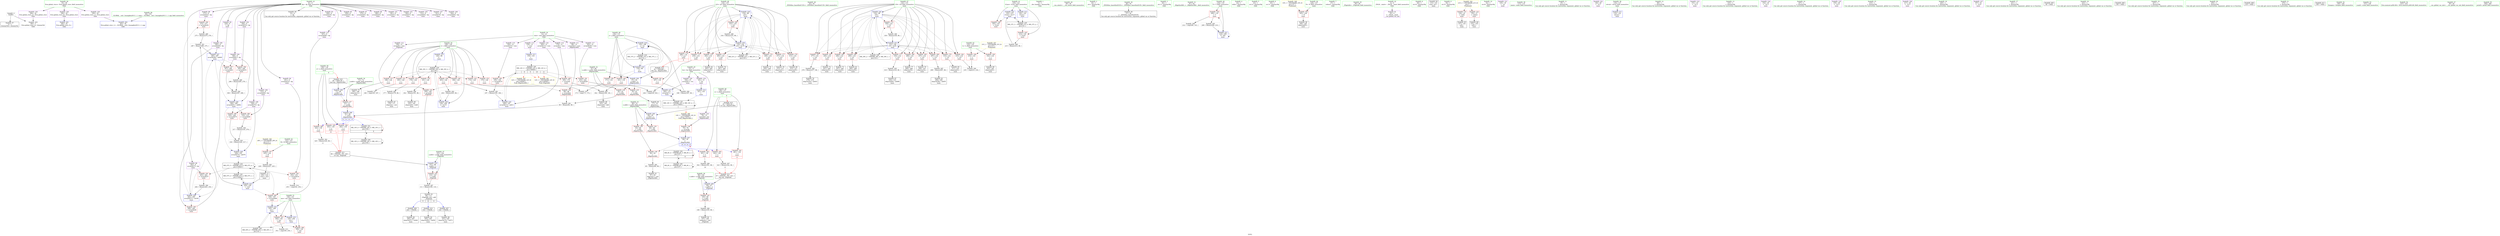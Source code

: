 digraph "SVFG" {
	label="SVFG";

	Node0x5599c78a3cb0 [shape=record,color=grey,label="{NodeID: 0\nNullPtr}"];
	Node0x5599c78a3cb0 -> Node0x5599c78b5db0[style=solid];
	Node0x5599c78a3cb0 -> Node0x5599c78b8740[style=solid];
	Node0x5599c78b7f90 [shape=record,color=red,label="{NodeID: 194\n274\<--273\n\<--arrayidx42\nmain\n}"];
	Node0x5599c78b7f90 -> Node0x5599c78c5280[style=solid];
	Node0x5599c78b5180 [shape=record,color=purple,label="{NodeID: 111\n88\<--12\narrayidx2\<--sum\n_Z6getlociRiS_\n}"];
	Node0x5599c78b5180 -> Node0x5599c78bb260[style=solid];
	Node0x5599c78b33f0 [shape=record,color=green,label="{NodeID: 28\n43\<--44\n_ZNSt8ios_base4InitC1Ev\<--_ZNSt8ios_base4InitC1Ev_field_insensitive\n}"];
	Node0x5599c78c6f00 [shape=record,color=grey,label="{NodeID: 305\n319 = Binary(318, 86, )\n}"];
	Node0x5599c78c6f00 -> Node0x5599c78b76a0[style=solid];
	Node0x5599c78b96e0 [shape=record,color=blue,label="{NodeID: 222\n120\<--215\niCase\<--inc17\nmain\n}"];
	Node0x5599c78b96e0 -> Node0x5599c78bb740[style=dashed];
	Node0x5599c78b96e0 -> Node0x5599c78d87f0[style=dashed];
	Node0x5599c78bb190 [shape=record,color=red,label="{NodeID: 139\n84\<--83\n\<--\n_Z6getlociRiS_\n}"];
	Node0x5599c78bb190 -> Node0x5599c78c4c80[style=solid];
	Node0x5599c78b5cb0 [shape=record,color=green,label="{NodeID: 56\n36\<--378\n_GLOBAL__sub_I_kuangbin2013_1_1.cpp\<--_GLOBAL__sub_I_kuangbin2013_1_1.cpp_field_insensitive\n}"];
	Node0x5599c78b5cb0 -> Node0x5599c78b8640[style=solid];
	Node0x5599c78f16b0 [shape=record,color=black,label="{NodeID: 416\n66 = PHI(138, )\n2nd arg _Z6getlociRiS_ }"];
	Node0x5599c78f16b0 -> Node0x5599c78b89e0[style=solid];
	Node0x5599c78bc850 [shape=record,color=red,label="{NodeID: 167\n277\<--132\n\<--i19\nmain\n}"];
	Node0x5599c78bc850 -> Node0x5599c78c4f80[style=solid];
	Node0x5599c78b7430 [shape=record,color=black,label="{NodeID: 84\n305\<--304\nidxprom60\<--call59\nmain\n}"];
	Node0x5599c78a38c0 [shape=record,color=green,label="{NodeID: 1\n7\<--1\n__dso_handle\<--dummyObj\nGlob }"];
	Node0x5599c78dc600 [shape=record,color=yellow,style=double,label="{NodeID: 361\n12V_1 = ENCHI(MR_12V_0)\npts\{140000 \}\nFun[_Z5getidii]}"];
	Node0x5599c78dc600 -> Node0x5599c78bb4d0[style=dashed];
	Node0x5599c78b8060 [shape=record,color=red,label="{NodeID: 195\n286\<--285\n\<--arrayidx48\nmain\n}"];
	Node0x5599c78b8060 -> Node0x5599c78c6900[style=solid];
	Node0x5599c78b5250 [shape=record,color=purple,label="{NodeID: 112\n108\<--12\narrayidx\<--sum\n_Z5getidii\n}"];
	Node0x5599c78b5250 -> Node0x5599c78bb4d0[style=solid];
	Node0x5599c78b34f0 [shape=record,color=green,label="{NodeID: 29\n49\<--50\n__cxa_atexit\<--__cxa_atexit_field_insensitive\n}"];
	Node0x5599c78c7080 [shape=record,color=grey,label="{NodeID: 306\n264 = Binary(263, 254, )\n}"];
	Node0x5599c78c7080 -> Node0x5599c78b9a20[style=solid];
	Node0x5599c78b97b0 [shape=record,color=blue,label="{NodeID: 223\n229\<--228\n\<--conv\nmain\n}"];
	Node0x5599c78b97b0 -> Node0x5599c78b8470[style=dashed];
	Node0x5599c78b97b0 -> Node0x5599c78d74f0[style=dashed];
	Node0x5599c78b97b0 -> Node0x5599c78da5f0[style=dashed];
	Node0x5599c78bb260 [shape=record,color=red,label="{NodeID: 140\n89\<--88\n\<--arrayidx2\n_Z6getlociRiS_\n}"];
	Node0x5599c78bb260 -> Node0x5599c78c4b00[style=solid];
	Node0x5599c78b5db0 [shape=record,color=black,label="{NodeID: 57\n2\<--3\ndummyVal\<--dummyVal\n}"];
	Node0x5599c78bc920 [shape=record,color=red,label="{NodeID: 168\n289\<--132\n\<--i19\nmain\n}"];
	Node0x5599c78bc920 -> Node0x5599c78b71c0[style=solid];
	Node0x5599c78b7500 [shape=record,color=black,label="{NodeID: 85\n311\<--310\nidxprom63\<--\nmain\n}"];
	Node0x5599c78a3980 [shape=record,color=green,label="{NodeID: 2\n18\<--1\n.str\<--dummyObj\nGlob }"];
	Node0x5599c78b8130 [shape=record,color=red,label="{NodeID: 196\n295\<--294\n\<--arrayidx53\nmain\n}"];
	Node0x5599c78b8130 -> Node0x5599c78c6600[style=solid];
	Node0x5599c78b5320 [shape=record,color=purple,label="{NodeID: 113\n159\<--12\n\<--sum\nmain\n}"];
	Node0x5599c78b5320 -> Node0x5599c78b8f90[style=solid];
	Node0x5599c78b35f0 [shape=record,color=green,label="{NodeID: 30\n48\<--54\n_ZNSt8ios_base4InitD1Ev\<--_ZNSt8ios_base4InitD1Ev_field_insensitive\n}"];
	Node0x5599c78b35f0 -> Node0x5599c78b5fb0[style=solid];
	Node0x5599c78c7200 [shape=record,color=grey,label="{NodeID: 307\n323 = Binary(322, 86, )\n|{<s0>11}}"];
	Node0x5599c78c7200:s0 -> Node0x5599c78f0fc0[style=solid,color=red];
	Node0x5599c78b9880 [shape=record,color=blue,label="{NodeID: 224\n132\<--86\ni19\<--\nmain\n}"];
	Node0x5599c78b9880 -> Node0x5599c78bc440[style=dashed];
	Node0x5599c78b9880 -> Node0x5599c78bc510[style=dashed];
	Node0x5599c78b9880 -> Node0x5599c78bc5e0[style=dashed];
	Node0x5599c78b9880 -> Node0x5599c78bc6b0[style=dashed];
	Node0x5599c78b9880 -> Node0x5599c78bc780[style=dashed];
	Node0x5599c78b9880 -> Node0x5599c78bc850[style=dashed];
	Node0x5599c78b9880 -> Node0x5599c78bc920[style=dashed];
	Node0x5599c78b9880 -> Node0x5599c78bc9f0[style=dashed];
	Node0x5599c78b9880 -> Node0x5599c78bcac0[style=dashed];
	Node0x5599c78b9880 -> Node0x5599c78bcb90[style=dashed];
	Node0x5599c78b9880 -> Node0x5599c78bcc60[style=dashed];
	Node0x5599c78b9880 -> Node0x5599c78c1d00[style=dashed];
	Node0x5599c78b9880 -> Node0x5599c78d8cf0[style=dashed];
	Node0x5599c78bb330 [shape=record,color=red,label="{NodeID: 141\n105\<--99\n\<--x.addr\n_Z5getidii\n}"];
	Node0x5599c78bb330 -> Node0x5599c78c4980[style=solid];
	Node0x5599c78b5eb0 [shape=record,color=black,label="{NodeID: 58\n10\<--8\n\<--dp\nCan only get source location for instruction, argument, global var or function.}"];
	Node0x5599c78d87f0 [shape=record,color=black,label="{NodeID: 335\nMR_27V_3 = PHI(MR_27V_4, MR_27V_2, )\npts\{121 \}\n}"];
	Node0x5599c78d87f0 -> Node0x5599c78bb670[style=dashed];
	Node0x5599c78d87f0 -> Node0x5599c78b96e0[style=dashed];
	Node0x5599c78bc9f0 [shape=record,color=red,label="{NodeID: 169\n297\<--132\n\<--i19\nmain\n}"];
	Node0x5599c78bc9f0 -> Node0x5599c78c6300[style=solid];
	Node0x5599c78b75d0 [shape=record,color=black,label="{NodeID: 86\n314\<--313\nidxprom65\<--\nmain\n}"];
	Node0x5599c7891080 [shape=record,color=green,label="{NodeID: 3\n20\<--1\n.str.1\<--dummyObj\nGlob }"];
	Node0x5599c78c4980 [shape=record,color=grey,label="{NodeID: 280\n106 = Binary(105, 86, )\n}"];
	Node0x5599c78c4980 -> Node0x5599c78b6250[style=solid];
	Node0x5599c78b8200 [shape=record,color=red,label="{NodeID: 197\n307\<--306\n\<--arrayidx61\nmain\n}"];
	Node0x5599c78b8200 -> Node0x5599c78c5e80[style=solid];
	Node0x5599c78b53f0 [shape=record,color=purple,label="{NodeID: 114\n179\<--12\narrayidx\<--sum\nmain\n}"];
	Node0x5599c78b53f0 -> Node0x5599c78bda30[style=solid];
	Node0x5599c78b36f0 [shape=record,color=green,label="{NodeID: 31\n61\<--62\n_Z6getlociRiS_\<--_Z6getlociRiS__field_insensitive\n}"];
	Node0x5599c78c7380 [shape=record,color=grey,label="{NodeID: 308\n212 = cmp(208, 143, )\n}"];
	Node0x5599c78b9950 [shape=record,color=blue,label="{NodeID: 225\n134\<--86\nj23\<--\nmain\n}"];
	Node0x5599c78b9950 -> Node0x5599c78bcd30[style=dashed];
	Node0x5599c78b9950 -> Node0x5599c78bce00[style=dashed];
	Node0x5599c78b9950 -> Node0x5599c78bced0[style=dashed];
	Node0x5599c78b9950 -> Node0x5599c78bcfa0[style=dashed];
	Node0x5599c78b9950 -> Node0x5599c78bd070[style=dashed];
	Node0x5599c78b9950 -> Node0x5599c78bd140[style=dashed];
	Node0x5599c78b9950 -> Node0x5599c78bd210[style=dashed];
	Node0x5599c78b9950 -> Node0x5599c78bd2e0[style=dashed];
	Node0x5599c78b9950 -> Node0x5599c78b9950[style=dashed];
	Node0x5599c78b9950 -> Node0x5599c78b9d60[style=dashed];
	Node0x5599c78b9950 -> Node0x5599c78d91f0[style=dashed];
	Node0x5599c78bb400 [shape=record,color=red,label="{NodeID: 142\n110\<--101\n\<--y.addr\n_Z5getidii\n}"];
	Node0x5599c78bb400 -> Node0x5599c78c5400[style=solid];
	Node0x5599c78b5fb0 [shape=record,color=black,label="{NodeID: 59\n47\<--48\n\<--_ZNSt8ios_base4InitD1Ev\nCan only get source location for instruction, argument, global var or function.}"];
	Node0x5599c78d8cf0 [shape=record,color=black,label="{NodeID: 336\nMR_39V_2 = PHI(MR_39V_4, MR_39V_1, )\npts\{133 \}\n}"];
	Node0x5599c78d8cf0 -> Node0x5599c78b9880[style=dashed];
	Node0x5599c78bcac0 [shape=record,color=red,label="{NodeID: 170\n310\<--132\n\<--i19\nmain\n}"];
	Node0x5599c78bcac0 -> Node0x5599c78b7500[style=solid];
	Node0x5599c78b76a0 [shape=record,color=black,label="{NodeID: 87\n320\<--319\nidxprom69\<--add68\nmain\n}"];
	Node0x5599c78a2bd0 [shape=record,color=green,label="{NodeID: 4\n22\<--1\nstdin\<--dummyObj\nGlob }"];
	Node0x5599c78c4b00 [shape=record,color=grey,label="{NodeID: 281\n90 = Binary(82, 89, )\n}"];
	Node0x5599c78c4b00 -> Node0x5599c78b8b80[style=solid];
	Node0x5599c78b82d0 [shape=record,color=red,label="{NodeID: 198\n316\<--315\n\<--arrayidx66\nmain\n}"];
	Node0x5599c78b82d0 -> Node0x5599c78c6d80[style=solid];
	Node0x5599c78b54c0 [shape=record,color=purple,label="{NodeID: 115\n194\<--12\narrayidx10\<--sum\nmain\n}"];
	Node0x5599c78b54c0 -> Node0x5599c78bdb00[style=solid];
	Node0x5599c78b37f0 [shape=record,color=green,label="{NodeID: 32\n67\<--68\nn.addr\<--n.addr_field_insensitive\n_Z6getlociRiS_\n}"];
	Node0x5599c78b37f0 -> Node0x5599c78bacb0[style=solid];
	Node0x5599c78b37f0 -> Node0x5599c78bad80[style=solid];
	Node0x5599c78b37f0 -> Node0x5599c78b8840[style=solid];
	Node0x5599c78c7500 [shape=record,color=grey,label="{NodeID: 309\n235 = cmp(233, 234, )\n}"];
	Node0x5599c78b9a20 [shape=record,color=blue,label="{NodeID: 226\n262\<--264\narrayidx37\<--sub38\nmain\n}"];
	Node0x5599c78b9a20 -> Node0x5599c78b7f90[style=dashed];
	Node0x5599c78b9a20 -> Node0x5599c78b8060[style=dashed];
	Node0x5599c78b9a20 -> Node0x5599c78b9af0[style=dashed];
	Node0x5599c78bb4d0 [shape=record,color=red,label="{NodeID: 143\n109\<--108\n\<--arrayidx\n_Z5getidii\n}"];
	Node0x5599c78bb4d0 -> Node0x5599c78c5400[style=solid];
	Node0x5599c78b60b0 [shape=record,color=black,label="{NodeID: 60\n77\<--76\nidxprom\<--\n_Z6getlociRiS_\n}"];
	Node0x5599c78d91f0 [shape=record,color=black,label="{NodeID: 337\nMR_41V_2 = PHI(MR_41V_3, MR_41V_1, )\npts\{135 \}\n}"];
	Node0x5599c78d91f0 -> Node0x5599c78b9950[style=dashed];
	Node0x5599c78d91f0 -> Node0x5599c78d91f0[style=dashed];
	Node0x5599c78bcb90 [shape=record,color=red,label="{NodeID: 171\n318\<--132\n\<--i19\nmain\n}"];
	Node0x5599c78bcb90 -> Node0x5599c78c6f00[style=solid];
	Node0x5599c78b7770 [shape=record,color=black,label="{NodeID: 88\n327\<--326\nidxprom74\<--call73\nmain\n}"];
	Node0x5599c78a3ff0 [shape=record,color=green,label="{NodeID: 5\n23\<--1\n.str.2\<--dummyObj\nGlob }"];
	Node0x5599c78c4c80 [shape=record,color=grey,label="{NodeID: 282\n85 = Binary(84, 86, )\n}"];
	Node0x5599c78c4c80 -> Node0x5599c78b6180[style=solid];
	Node0x5599c78b83a0 [shape=record,color=red,label="{NodeID: 199\n329\<--328\n\<--arrayidx75\nmain\n}"];
	Node0x5599c78b83a0 -> Node0x5599c78c6c00[style=solid];
	Node0x5599c78b9e50 [shape=record,color=purple,label="{NodeID: 116\n200\<--12\narrayidx13\<--sum\nmain\n}"];
	Node0x5599c78b9e50 -> Node0x5599c78b9470[style=solid];
	Node0x5599c78b38c0 [shape=record,color=green,label="{NodeID: 33\n69\<--70\nx.addr\<--x.addr_field_insensitive\n_Z6getlociRiS_\n}"];
	Node0x5599c78b38c0 -> Node0x5599c78bae50[style=solid];
	Node0x5599c78b38c0 -> Node0x5599c78baf20[style=solid];
	Node0x5599c78b38c0 -> Node0x5599c78b8910[style=solid];
	Node0x5599c78c7680 [shape=record,color=grey,label="{NodeID: 310\n173 = cmp(171, 172, )\n}"];
	Node0x5599c78b9af0 [shape=record,color=blue,label="{NodeID: 227\n285\<--287\narrayidx48\<--add49\nmain\n}"];
	Node0x5599c78b9af0 -> Node0x5599c78b8130[style=dashed];
	Node0x5599c78b9af0 -> Node0x5599c78b8200[style=dashed];
	Node0x5599c78b9af0 -> Node0x5599c78b9bc0[style=dashed];
	Node0x5599c78bb5a0 [shape=record,color=red,label="{NodeID: 144\n208\<--118\n\<--T\nmain\n}"];
	Node0x5599c78bb5a0 -> Node0x5599c78c5d00[style=solid];
	Node0x5599c78bb5a0 -> Node0x5599c78c7380[style=solid];
	Node0x5599c78b6180 [shape=record,color=black,label="{NodeID: 61\n87\<--85\nidxprom1\<--sub\n_Z6getlociRiS_\n}"];
	Node0x5599c78d96f0 [shape=record,color=black,label="{NodeID: 338\nMR_8V_2 = PHI(MR_8V_3, MR_8V_1, )\npts\{137 \}\n}"];
	Node0x5599c78d96f0 -> Node0x5599c78d6af0[style=dashed];
	Node0x5599c78d96f0 -> Node0x5599c78d96f0[style=dashed];
	Node0x5599c78bcc60 [shape=record,color=red,label="{NodeID: 172\n338\<--132\n\<--i19\nmain\n}"];
	Node0x5599c78bcc60 -> Node0x5599c78c6780[style=solid];
	Node0x5599c78b7840 [shape=record,color=black,label="{NodeID: 89\n343\<--342\nidxprom83\<--\nmain\n}"];
	Node0x5599c78a2de0 [shape=record,color=green,label="{NodeID: 6\n25\<--1\n.str.3\<--dummyObj\nGlob }"];
	Node0x5599c78c4e00 [shape=record,color=grey,label="{NodeID: 283\n177 = Binary(176, 86, )\n}"];
	Node0x5599c78c4e00 -> Node0x5599c78b6660[style=solid];
	Node0x5599c78b8470 [shape=record,color=red,label="{NodeID: 200\n348\<--347\n\<--arrayidx86\nmain\n}"];
	Node0x5599c78b8470 -> Node0x5599c78c1dd0[style=solid];
	Node0x5599c78b9f20 [shape=record,color=purple,label="{NodeID: 117\n242\<--12\narrayidx26\<--sum\nmain\n}"];
	Node0x5599c78b9f20 -> Node0x5599c78bdbd0[style=solid];
	Node0x5599c78b3990 [shape=record,color=green,label="{NodeID: 34\n71\<--72\ny.addr\<--y.addr_field_insensitive\n_Z6getlociRiS_\n}"];
	Node0x5599c78b3990 -> Node0x5599c78baff0[style=solid];
	Node0x5599c78b3990 -> Node0x5599c78b89e0[style=solid];
	Node0x5599c78c7800 [shape=record,color=grey,label="{NodeID: 311\n166 = cmp(165, 167, )\n}"];
	Node0x5599c78b9bc0 [shape=record,color=blue,label="{NodeID: 228\n306\<--308\narrayidx61\<--add62\nmain\n}"];
	Node0x5599c78b9bc0 -> Node0x5599c78b82d0[style=dashed];
	Node0x5599c78b9bc0 -> Node0x5599c78b83a0[style=dashed];
	Node0x5599c78b9bc0 -> Node0x5599c78b9c90[style=dashed];
	Node0x5599c78bb670 [shape=record,color=red,label="{NodeID: 145\n214\<--120\n\<--iCase\nmain\n}"];
	Node0x5599c78bb670 -> Node0x5599c78c5580[style=solid];
	Node0x5599c78b6250 [shape=record,color=black,label="{NodeID: 62\n107\<--106\nidxprom\<--sub\n_Z5getidii\n}"];
	Node0x5599c78d9bf0 [shape=record,color=black,label="{NodeID: 339\nMR_10V_2 = PHI(MR_10V_3, MR_10V_1, )\npts\{139 \}\n}"];
	Node0x5599c78d9bf0 -> Node0x5599c78d6ff0[style=dashed];
	Node0x5599c78d9bf0 -> Node0x5599c78d9bf0[style=dashed];
	Node0x5599c78bcd30 [shape=record,color=red,label="{NodeID: 173\n239\<--134\n\<--j23\nmain\n}"];
	Node0x5599c78bcd30 -> Node0x5599c78c7980[style=solid];
	Node0x5599c78b7910 [shape=record,color=black,label="{NodeID: 90\n346\<--345\nidxprom85\<--\nmain\n}"];
	Node0x5599c78a2e70 [shape=record,color=green,label="{NodeID: 7\n27\<--1\nstdout\<--dummyObj\nGlob }"];
	Node0x5599c78dcb70 [shape=record,color=yellow,style=double,label="{NodeID: 367\n12V_1 = ENCHI(MR_12V_0)\npts\{140000 \}\nFun[_Z6getlociRiS_]}"];
	Node0x5599c78dcb70 -> Node0x5599c78bb260[style=dashed];
	Node0x5599c78c4f80 [shape=record,color=grey,label="{NodeID: 284\n278 = Binary(277, 86, )\n}"];
	Node0x5599c78c4f80 -> Node0x5599c78b7020[style=solid];
	Node0x5599c78b8540 [shape=record,color=blue,label="{NodeID: 201\n382\<--35\nllvm.global_ctors_0\<--\nGlob }"];
	Node0x5599c78b9ff0 [shape=record,color=purple,label="{NodeID: 118\n78\<--15\narrayidx\<--loc\n_Z6getlociRiS_\n}"];
	Node0x5599c78b9ff0 -> Node0x5599c78bb0c0[style=solid];
	Node0x5599c78b3a60 [shape=record,color=green,label="{NodeID: 35\n94\<--95\n_Z5getidii\<--_Z5getidii_field_insensitive\n}"];
	Node0x5599c78c7980 [shape=record,color=grey,label="{NodeID: 312\n244 = cmp(239, 243, )\n}"];
	Node0x5599c78b9c90 [shape=record,color=blue,label="{NodeID: 229\n328\<--330\narrayidx75\<--add76\nmain\n}"];
	Node0x5599c78b9c90 -> Node0x5599c78d74f0[style=dashed];
	Node0x5599c78bb740 [shape=record,color=red,label="{NodeID: 146\n355\<--120\n\<--iCase\nmain\n}"];
	Node0x5599c78b6320 [shape=record,color=black,label="{NodeID: 63\n96\<--111\n_Z5getidii_ret\<--add\n_Z5getidii\n|{<s0>9|<s1>10|<s2>11}}"];
	Node0x5599c78b6320:s0 -> Node0x5599c78f0cc0[style=solid,color=blue];
	Node0x5599c78b6320:s1 -> Node0x5599c78f0df0[style=solid,color=blue];
	Node0x5599c78b6320:s2 -> Node0x5599c78f0a00[style=solid,color=blue];
	Node0x5599c78da0f0 [shape=record,color=black,label="{NodeID: 340\nMR_45V_2 = PHI(MR_45V_5, MR_45V_1, )\npts\{141 \}\n}"];
	Node0x5599c78da0f0 -> Node0x5599c78c1dd0[style=dashed];
	Node0x5599c78bce00 [shape=record,color=red,label="{NodeID: 174\n249\<--134\n\<--j23\nmain\n}"];
	Node0x5599c78bce00 -> Node0x5599c78b6c10[style=solid];
	Node0x5599c78b79e0 [shape=record,color=purple,label="{NodeID: 91\n45\<--4\n\<--_ZStL8__ioinit\n__cxx_global_var_init\n}"];
	Node0x5599c78a2a20 [shape=record,color=green,label="{NodeID: 8\n28\<--1\n.str.4\<--dummyObj\nGlob }"];
	Node0x5599c78dcc50 [shape=record,color=yellow,style=double,label="{NodeID: 368\n14V_1 = ENCHI(MR_14V_0)\npts\{170000 \}\nFun[_Z6getlociRiS_]}"];
	Node0x5599c78dcc50 -> Node0x5599c78bb0c0[style=dashed];
	Node0x5599c78c5100 [shape=record,color=grey,label="{NodeID: 285\n226 = Binary(227, 225, )\n}"];
	Node0x5599c78c5100 -> Node0x5599c78b69a0[style=solid];
	Node0x5599c78b8640 [shape=record,color=blue,label="{NodeID: 202\n383\<--36\nllvm.global_ctors_1\<--_GLOBAL__sub_I_kuangbin2013_1_1.cpp\nGlob }"];
	Node0x5599c78ba0c0 [shape=record,color=purple,label="{NodeID: 119\n161\<--15\n\<--loc\nmain\n}"];
	Node0x5599c78ba0c0 -> Node0x5599c78b9060[style=solid];
	Node0x5599c78b3b60 [shape=record,color=green,label="{NodeID: 36\n99\<--100\nx.addr\<--x.addr_field_insensitive\n_Z5getidii\n}"];
	Node0x5599c78b3b60 -> Node0x5599c78bb330[style=solid];
	Node0x5599c78b3b60 -> Node0x5599c78b8c50[style=solid];
	Node0x5599c78c7b00 [shape=record,color=grey,label="{NodeID: 313\n351 = cmp(350, 254, )\n}"];
	Node0x5599c78b9d60 [shape=record,color=blue,label="{NodeID: 230\n134\<--334\nj23\<--inc78\nmain\n}"];
	Node0x5599c78b9d60 -> Node0x5599c78bcd30[style=dashed];
	Node0x5599c78b9d60 -> Node0x5599c78bce00[style=dashed];
	Node0x5599c78b9d60 -> Node0x5599c78bced0[style=dashed];
	Node0x5599c78b9d60 -> Node0x5599c78bcfa0[style=dashed];
	Node0x5599c78b9d60 -> Node0x5599c78bd070[style=dashed];
	Node0x5599c78b9d60 -> Node0x5599c78bd140[style=dashed];
	Node0x5599c78b9d60 -> Node0x5599c78bd210[style=dashed];
	Node0x5599c78b9d60 -> Node0x5599c78bd2e0[style=dashed];
	Node0x5599c78b9d60 -> Node0x5599c78b9950[style=dashed];
	Node0x5599c78b9d60 -> Node0x5599c78b9d60[style=dashed];
	Node0x5599c78b9d60 -> Node0x5599c78d91f0[style=dashed];
	Node0x5599c78bb810 [shape=record,color=red,label="{NodeID: 147\n225\<--122\n\<--B\nmain\n}"];
	Node0x5599c78bb810 -> Node0x5599c78c5100[style=solid];
	Node0x5599c78b63f0 [shape=record,color=black,label="{NodeID: 64\n115\<--143\nmain_ret\<--\nmain\n}"];
	Node0x5599c78da5f0 [shape=record,color=black,label="{NodeID: 341\nMR_47V_2 = PHI(MR_47V_4, MR_47V_1, )\npts\{110000 \}\n}"];
	Node0x5599c78da5f0 -> Node0x5599c78b97b0[style=dashed];
	Node0x5599c78bced0 [shape=record,color=red,label="{NodeID: 175\n260\<--134\n\<--j23\nmain\n}"];
	Node0x5599c78bced0 -> Node0x5599c78b6db0[style=solid];
	Node0x5599c78b7ab0 [shape=record,color=purple,label="{NodeID: 92\n229\<--8\n\<--dp\nmain\n}"];
	Node0x5599c78b7ab0 -> Node0x5599c78b97b0[style=solid];
	Node0x5599c78a2ab0 [shape=record,color=green,label="{NodeID: 9\n30\<--1\n.str.5\<--dummyObj\nGlob }"];
	Node0x5599c78c5280 [shape=record,color=grey,label="{NodeID: 286\n275 = Binary(274, 276, )\n}"];
	Node0x5599c78c5280 -> Node0x5599c78c6900[style=solid];
	Node0x5599c78b8740 [shape=record,color=blue, style = dotted,label="{NodeID: 203\n384\<--3\nllvm.global_ctors_2\<--dummyVal\nGlob }"];
	Node0x5599c78ba190 [shape=record,color=purple,label="{NodeID: 120\n184\<--15\narrayidx7\<--loc\nmain\n}"];
	Node0x5599c78ba190 -> Node0x5599c78b92d0[style=solid];
	Node0x5599c78b3c30 [shape=record,color=green,label="{NodeID: 37\n101\<--102\ny.addr\<--y.addr_field_insensitive\n_Z5getidii\n}"];
	Node0x5599c78b3c30 -> Node0x5599c78bb400[style=solid];
	Node0x5599c78b3c30 -> Node0x5599c78b8d20[style=solid];
	Node0x5599c78c7c80 [shape=record,color=grey,label="{NodeID: 314\n253 = cmp(252, 254, )\n}"];
	Node0x5599c78c1d00 [shape=record,color=blue,label="{NodeID: 231\n132\<--339\ni19\<--inc81\nmain\n}"];
	Node0x5599c78c1d00 -> Node0x5599c78bc440[style=dashed];
	Node0x5599c78c1d00 -> Node0x5599c78bc510[style=dashed];
	Node0x5599c78c1d00 -> Node0x5599c78bc5e0[style=dashed];
	Node0x5599c78c1d00 -> Node0x5599c78bc6b0[style=dashed];
	Node0x5599c78c1d00 -> Node0x5599c78bc780[style=dashed];
	Node0x5599c78c1d00 -> Node0x5599c78bc850[style=dashed];
	Node0x5599c78c1d00 -> Node0x5599c78bc920[style=dashed];
	Node0x5599c78c1d00 -> Node0x5599c78bc9f0[style=dashed];
	Node0x5599c78c1d00 -> Node0x5599c78bcac0[style=dashed];
	Node0x5599c78c1d00 -> Node0x5599c78bcb90[style=dashed];
	Node0x5599c78c1d00 -> Node0x5599c78bcc60[style=dashed];
	Node0x5599c78c1d00 -> Node0x5599c78c1d00[style=dashed];
	Node0x5599c78c1d00 -> Node0x5599c78d8cf0[style=dashed];
	Node0x5599c78bb8e0 [shape=record,color=red,label="{NodeID: 148\n234\<--124\n\<--L\nmain\n}"];
	Node0x5599c78bb8e0 -> Node0x5599c78c7500[style=solid];
	Node0x5599c78b64c0 [shape=record,color=black,label="{NodeID: 65\n147\<--144\ncall\<--\nmain\n}"];
	Node0x5599c78daaf0 [shape=record,color=yellow,style=double,label="{NodeID: 342\n21V_1 = ENCHI(MR_21V_0)\npts\{1 \}\nFun[main]}"];
	Node0x5599c78daaf0 -> Node0x5599c78bab10[style=dashed];
	Node0x5599c78daaf0 -> Node0x5599c78babe0[style=dashed];
	Node0x5599c78bcfa0 [shape=record,color=red,label="{NodeID: 176\n266\<--134\n\<--j23\nmain\n|{<s0>8}}"];
	Node0x5599c78bcfa0:s0 -> Node0x5599c78f1490[style=solid,color=red];
	Node0x5599c78b7b80 [shape=record,color=purple,label="{NodeID: 93\n248\<--8\narrayidx30\<--dp\nmain\n}"];
	Node0x5599c78a4170 [shape=record,color=green,label="{NodeID: 10\n32\<--1\n.str.6\<--dummyObj\nGlob }"];
	Node0x5599c78c5400 [shape=record,color=grey,label="{NodeID: 287\n111 = Binary(109, 110, )\n}"];
	Node0x5599c78c5400 -> Node0x5599c78b6320[style=solid];
	Node0x5599c78b8840 [shape=record,color=blue,label="{NodeID: 204\n67\<--64\nn.addr\<--n\n_Z6getlociRiS_\n}"];
	Node0x5599c78b8840 -> Node0x5599c78bacb0[style=dashed];
	Node0x5599c78b8840 -> Node0x5599c78bad80[style=dashed];
	Node0x5599c78ba260 [shape=record,color=purple,label="{NodeID: 121\n145\<--18\n\<--.str\nmain\n}"];
	Node0x5599c78b3d00 [shape=record,color=green,label="{NodeID: 38\n113\<--114\nmain\<--main_field_insensitive\n}"];
	Node0x5599c78c1dd0 [shape=record,color=blue,label="{NodeID: 232\n140\<--348\nans\<--\nmain\n}"];
	Node0x5599c78c1dd0 -> Node0x5599c78bd890[style=dashed];
	Node0x5599c78c1dd0 -> Node0x5599c78bd960[style=dashed];
	Node0x5599c78c1dd0 -> Node0x5599c78c1ea0[style=dashed];
	Node0x5599c78c1dd0 -> Node0x5599c78da0f0[style=dashed];
	Node0x5599c78bb9b0 [shape=record,color=red,label="{NodeID: 149\n342\<--124\n\<--L\nmain\n}"];
	Node0x5599c78bb9b0 -> Node0x5599c78b7840[style=solid];
	Node0x5599c78b6590 [shape=record,color=black,label="{NodeID: 66\n153\<--150\ncall1\<--\nmain\n}"];
	Node0x5599c78bd070 [shape=record,color=red,label="{NodeID: 177\n271\<--134\n\<--j23\nmain\n}"];
	Node0x5599c78bd070 -> Node0x5599c78b6f50[style=solid];
	Node0x5599c78b7c50 [shape=record,color=purple,label="{NodeID: 94\n251\<--8\narrayidx32\<--dp\nmain\n}"];
	Node0x5599c78b7c50 -> Node0x5599c78b7df0[style=solid];
	Node0x5599c78a4240 [shape=record,color=green,label="{NodeID: 11\n35\<--1\n\<--dummyObj\nCan only get source location for instruction, argument, global var or function.}"];
	Node0x5599c78c5580 [shape=record,color=grey,label="{NodeID: 288\n215 = Binary(214, 86, )\n}"];
	Node0x5599c78c5580 -> Node0x5599c78b96e0[style=solid];
	Node0x5599c78b8910 [shape=record,color=blue,label="{NodeID: 205\n69\<--65\nx.addr\<--x\n_Z6getlociRiS_\n}"];
	Node0x5599c78b8910 -> Node0x5599c78bae50[style=dashed];
	Node0x5599c78b8910 -> Node0x5599c78baf20[style=dashed];
	Node0x5599c78ba330 [shape=record,color=purple,label="{NodeID: 122\n146\<--20\n\<--.str.1\nmain\n}"];
	Node0x5599c78b3e00 [shape=record,color=green,label="{NodeID: 39\n116\<--117\nretval\<--retval_field_insensitive\nmain\n}"];
	Node0x5599c78b3e00 -> Node0x5599c78b8df0[style=solid];
	Node0x5599c78c1ea0 [shape=record,color=blue,label="{NodeID: 233\n140\<--254\nans\<--\nmain\n}"];
	Node0x5599c78c1ea0 -> Node0x5599c78bd960[style=dashed];
	Node0x5599c78c1ea0 -> Node0x5599c78da0f0[style=dashed];
	Node0x5599c78bba80 [shape=record,color=red,label="{NodeID: 150\n345\<--126\n\<--N\nmain\n}"];
	Node0x5599c78bba80 -> Node0x5599c78b7910[style=solid];
	Node0x5599c78b6660 [shape=record,color=black,label="{NodeID: 67\n178\<--177\nidxprom\<--sub\nmain\n}"];
	Node0x5599c78bd140 [shape=record,color=red,label="{NodeID: 178\n292\<--134\n\<--j23\nmain\n}"];
	Node0x5599c78bd140 -> Node0x5599c78b7290[style=solid];
	Node0x5599c78b7d20 [shape=record,color=purple,label="{NodeID: 95\n259\<--8\narrayidx35\<--dp\nmain\n}"];
	Node0x5599c78a2fc0 [shape=record,color=green,label="{NodeID: 12\n86\<--1\n\<--dummyObj\nCan only get source location for instruction, argument, global var or function.}"];
	Node0x5599c78c5700 [shape=record,color=grey,label="{NodeID: 289\n302 = Binary(301, 86, )\n|{<s0>10}}"];
	Node0x5599c78c5700:s0 -> Node0x5599c78f0fc0[style=solid,color=red];
	Node0x5599c78b89e0 [shape=record,color=blue,label="{NodeID: 206\n71\<--66\ny.addr\<--y\n_Z6getlociRiS_\n}"];
	Node0x5599c78b89e0 -> Node0x5599c78baff0[style=dashed];
	Node0x5599c78ba400 [shape=record,color=purple,label="{NodeID: 123\n151\<--23\n\<--.str.2\nmain\n}"];
	Node0x5599c78b3ed0 [shape=record,color=green,label="{NodeID: 40\n118\<--119\nT\<--T_field_insensitive\nmain\n}"];
	Node0x5599c78b3ed0 -> Node0x5599c78bb5a0[style=solid];
	Node0x5599c78b3ed0 -> Node0x5599c78b9610[style=solid];
	Node0x5599c78bbb50 [shape=record,color=red,label="{NodeID: 151\n165\<--128\n\<--i\nmain\n}"];
	Node0x5599c78bbb50 -> Node0x5599c78c7800[style=solid];
	Node0x5599c78b6730 [shape=record,color=black,label="{NodeID: 68\n183\<--182\nidxprom6\<--add\nmain\n}"];
	Node0x5599c78bd210 [shape=record,color=red,label="{NodeID: 179\n313\<--134\n\<--j23\nmain\n}"];
	Node0x5599c78bd210 -> Node0x5599c78b75d0[style=solid];
	Node0x5599c78b4550 [shape=record,color=purple,label="{NodeID: 96\n262\<--8\narrayidx37\<--dp\nmain\n}"];
	Node0x5599c78b4550 -> Node0x5599c78b7ec0[style=solid];
	Node0x5599c78b4550 -> Node0x5599c78b9a20[style=solid];
	Node0x5599c78a3090 [shape=record,color=green,label="{NodeID: 13\n143\<--1\n\<--dummyObj\nCan only get source location for instruction, argument, global var or function.}"];
	Node0x5599c78c5880 [shape=record,color=grey,label="{NodeID: 290\n188 = Binary(187, 86, )\n}"];
	Node0x5599c78c5880 -> Node0x5599c78b93a0[style=solid];
	Node0x5599c78b8ab0 [shape=record,color=blue,label="{NodeID: 207\n80\<--79\n\<--\n_Z6getlociRiS_\n|{|<s1>8|<s2>8|<s3>8|<s4>8}}"];
	Node0x5599c78b8ab0 -> Node0x5599c78bb190[style=dashed];
	Node0x5599c78b8ab0:s1 -> Node0x5599c78bd3b0[style=dashed,color=blue];
	Node0x5599c78b8ab0:s2 -> Node0x5599c78bd480[style=dashed,color=blue];
	Node0x5599c78b8ab0:s3 -> Node0x5599c78bd550[style=dashed,color=blue];
	Node0x5599c78b8ab0:s4 -> Node0x5599c78d6af0[style=dashed,color=blue];
	Node0x5599c78ba4d0 [shape=record,color=purple,label="{NodeID: 124\n152\<--25\n\<--.str.3\nmain\n}"];
	Node0x5599c78b3fa0 [shape=record,color=green,label="{NodeID: 41\n120\<--121\niCase\<--iCase_field_insensitive\nmain\n}"];
	Node0x5599c78b3fa0 -> Node0x5599c78bb670[style=solid];
	Node0x5599c78b3fa0 -> Node0x5599c78bb740[style=solid];
	Node0x5599c78b3fa0 -> Node0x5599c78b8ec0[style=solid];
	Node0x5599c78b3fa0 -> Node0x5599c78b96e0[style=solid];
	Node0x5599c78d2ef0 [shape=record,color=black,label="{NodeID: 318\nMR_35V_3 = PHI(MR_35V_4, MR_35V_2, )\npts\{129 \}\n}"];
	Node0x5599c78d2ef0 -> Node0x5599c78bbb50[style=dashed];
	Node0x5599c78d2ef0 -> Node0x5599c78bbc20[style=dashed];
	Node0x5599c78d2ef0 -> Node0x5599c78bbcf0[style=dashed];
	Node0x5599c78d2ef0 -> Node0x5599c78bbdc0[style=dashed];
	Node0x5599c78d2ef0 -> Node0x5599c78bbe90[style=dashed];
	Node0x5599c78d2ef0 -> Node0x5599c78bbf60[style=dashed];
	Node0x5599c78d2ef0 -> Node0x5599c78bc030[style=dashed];
	Node0x5599c78d2ef0 -> Node0x5599c78bc100[style=dashed];
	Node0x5599c78d2ef0 -> Node0x5599c78b9540[style=dashed];
	Node0x5599c78bbc20 [shape=record,color=red,label="{NodeID: 152\n172\<--128\n\<--i\nmain\n}"];
	Node0x5599c78bbc20 -> Node0x5599c78c7680[style=solid];
	Node0x5599c78b6800 [shape=record,color=black,label="{NodeID: 69\n193\<--192\nidxprom9\<--sub8\nmain\n}"];
	Node0x5599c78db8b0 [shape=record,color=yellow,style=double,label="{NodeID: 346\n29V_1 = ENCHI(MR_29V_0)\npts\{123 \}\nFun[main]}"];
	Node0x5599c78db8b0 -> Node0x5599c78bb810[style=dashed];
	Node0x5599c78bd2e0 [shape=record,color=red,label="{NodeID: 180\n333\<--134\n\<--j23\nmain\n}"];
	Node0x5599c78bd2e0 -> Node0x5599c78c6180[style=solid];
	Node0x5599c78b4620 [shape=record,color=purple,label="{NodeID: 97\n270\<--8\narrayidx40\<--dp\nmain\n}"];
	Node0x5599c78a35b0 [shape=record,color=green,label="{NodeID: 14\n167\<--1\n\<--dummyObj\nCan only get source location for instruction, argument, global var or function.}"];
	Node0x5599c78c5a00 [shape=record,color=grey,label="{NodeID: 291\n197 = Binary(195, 196, )\n}"];
	Node0x5599c78c5a00 -> Node0x5599c78b9470[style=solid];
	Node0x5599c78b8b80 [shape=record,color=blue,label="{NodeID: 208\n91\<--90\n\<--sub3\n_Z6getlociRiS_\n|{<s0>8|<s1>8|<s2>8|<s3>8}}"];
	Node0x5599c78b8b80:s0 -> Node0x5599c78bd620[style=dashed,color=blue];
	Node0x5599c78b8b80:s1 -> Node0x5599c78bd6f0[style=dashed,color=blue];
	Node0x5599c78b8b80:s2 -> Node0x5599c78bd7c0[style=dashed,color=blue];
	Node0x5599c78b8b80:s3 -> Node0x5599c78d6ff0[style=dashed,color=blue];
	Node0x5599c78ba5a0 [shape=record,color=purple,label="{NodeID: 125\n155\<--28\n\<--.str.4\nmain\n}"];
	Node0x5599c78b4070 [shape=record,color=green,label="{NodeID: 42\n122\<--123\nB\<--B_field_insensitive\nmain\n}"];
	Node0x5599c78b4070 -> Node0x5599c78bb810[style=solid];
	Node0x5599c78d33f0 [shape=record,color=black,label="{NodeID: 319\nMR_37V_2 = PHI(MR_37V_4, MR_37V_1, )\npts\{131 \}\n}"];
	Node0x5599c78d33f0 -> Node0x5599c78b9200[style=dashed];
	Node0x5599c78bbcf0 [shape=record,color=red,label="{NodeID: 153\n175\<--128\n\<--i\nmain\n}"];
	Node0x5599c78bbcf0 -> Node0x5599c78b92d0[style=solid];
	Node0x5599c78b68d0 [shape=record,color=black,label="{NodeID: 70\n199\<--198\nidxprom12\<--\nmain\n}"];
	Node0x5599c78db990 [shape=record,color=yellow,style=double,label="{NodeID: 347\n31V_1 = ENCHI(MR_31V_0)\npts\{125 \}\nFun[main]}"];
	Node0x5599c78db990 -> Node0x5599c78bb8e0[style=dashed];
	Node0x5599c78db990 -> Node0x5599c78bb9b0[style=dashed];
	Node0x5599c78bd3b0 [shape=record,color=red,label="{NodeID: 181\n281\<--136\n\<--x\nmain\n|{<s0>9}}"];
	Node0x5599c78bd3b0:s0 -> Node0x5599c78f0fc0[style=solid,color=red];
	Node0x5599c78b46f0 [shape=record,color=purple,label="{NodeID: 98\n273\<--8\narrayidx42\<--dp\nmain\n}"];
	Node0x5599c78b46f0 -> Node0x5599c78b7f90[style=solid];
	Node0x5599c78a3680 [shape=record,color=green,label="{NodeID: 15\n210\<--1\n\<--dummyObj\nCan only get source location for instruction, argument, global var or function.}"];
	Node0x5599c78c5b80 [shape=record,color=grey,label="{NodeID: 292\n204 = Binary(203, 86, )\n}"];
	Node0x5599c78c5b80 -> Node0x5599c78b9540[style=solid];
	Node0x5599c78b8c50 [shape=record,color=blue,label="{NodeID: 209\n99\<--97\nx.addr\<--x\n_Z5getidii\n}"];
	Node0x5599c78b8c50 -> Node0x5599c78bb330[style=dashed];
	Node0x5599c78ba670 [shape=record,color=purple,label="{NodeID: 126\n217\<--30\n\<--.str.5\nmain\n}"];
	Node0x5599c78b4140 [shape=record,color=green,label="{NodeID: 43\n124\<--125\nL\<--L_field_insensitive\nmain\n}"];
	Node0x5599c78b4140 -> Node0x5599c78bb8e0[style=solid];
	Node0x5599c78b4140 -> Node0x5599c78bb9b0[style=solid];
	Node0x5599c78d38f0 [shape=record,color=black,label="{NodeID: 320\nMR_12V_3 = PHI(MR_12V_4, MR_12V_2, )\npts\{140000 \}\n|{|<s4>8|<s5>9|<s6>10|<s7>11}}"];
	Node0x5599c78d38f0 -> Node0x5599c78bda30[style=dashed];
	Node0x5599c78d38f0 -> Node0x5599c78bdb00[style=dashed];
	Node0x5599c78d38f0 -> Node0x5599c78bdbd0[style=dashed];
	Node0x5599c78d38f0 -> Node0x5599c78b9470[style=dashed];
	Node0x5599c78d38f0:s4 -> Node0x5599c78dcb70[style=dashed,color=red];
	Node0x5599c78d38f0:s5 -> Node0x5599c78dc600[style=dashed,color=red];
	Node0x5599c78d38f0:s6 -> Node0x5599c78dc600[style=dashed,color=red];
	Node0x5599c78d38f0:s7 -> Node0x5599c78dc600[style=dashed,color=red];
	Node0x5599c78bbdc0 [shape=record,color=red,label="{NodeID: 154\n176\<--128\n\<--i\nmain\n}"];
	Node0x5599c78bbdc0 -> Node0x5599c78c4e00[style=solid];
	Node0x5599c78b69a0 [shape=record,color=black,label="{NodeID: 71\n228\<--226\nconv\<--mul\nmain\n}"];
	Node0x5599c78b69a0 -> Node0x5599c78b97b0[style=solid];
	Node0x5599c78dba70 [shape=record,color=yellow,style=double,label="{NodeID: 348\n33V_1 = ENCHI(MR_33V_0)\npts\{127 \}\nFun[main]}"];
	Node0x5599c78dba70 -> Node0x5599c78bba80[style=dashed];
	Node0x5599c78bd480 [shape=record,color=red,label="{NodeID: 182\n301\<--136\n\<--x\nmain\n}"];
	Node0x5599c78bd480 -> Node0x5599c78c5700[style=solid];
	Node0x5599c78b47c0 [shape=record,color=purple,label="{NodeID: 99\n280\<--8\narrayidx45\<--dp\nmain\n}"];
	Node0x5599c78a43f0 [shape=record,color=green,label="{NodeID: 16\n220\<--1\n\<--dummyObj\nCan only get source location for instruction, argument, global var or function.}"];
	Node0x5599c78c5d00 [shape=record,color=grey,label="{NodeID: 293\n209 = Binary(208, 210, )\n}"];
	Node0x5599c78c5d00 -> Node0x5599c78b9610[style=solid];
	Node0x5599c78b8d20 [shape=record,color=blue,label="{NodeID: 210\n101\<--98\ny.addr\<--y\n_Z5getidii\n}"];
	Node0x5599c78b8d20 -> Node0x5599c78bb400[style=dashed];
	Node0x5599c78ba740 [shape=record,color=purple,label="{NodeID: 127\n357\<--32\n\<--.str.6\nmain\n}"];
	Node0x5599c78b4210 [shape=record,color=green,label="{NodeID: 44\n126\<--127\nN\<--N_field_insensitive\nmain\n}"];
	Node0x5599c78b4210 -> Node0x5599c78bba80[style=solid];
	Node0x5599c78d3df0 [shape=record,color=black,label="{NodeID: 321\nMR_14V_3 = PHI(MR_14V_4, MR_14V_2, )\npts\{170000 \}\n|{|<s2>8}}"];
	Node0x5599c78d3df0 -> Node0x5599c78b92d0[style=dashed];
	Node0x5599c78d3df0 -> Node0x5599c78d3df0[style=dashed];
	Node0x5599c78d3df0:s2 -> Node0x5599c78dcc50[style=dashed,color=red];
	Node0x5599c78bbe90 [shape=record,color=red,label="{NodeID: 155\n191\<--128\n\<--i\nmain\n}"];
	Node0x5599c78bbe90 -> Node0x5599c78c6480[style=solid];
	Node0x5599c78b6a70 [shape=record,color=black,label="{NodeID: 72\n241\<--240\nidxprom25\<--\nmain\n}"];
	Node0x5599c78bd550 [shape=record,color=red,label="{NodeID: 183\n322\<--136\n\<--x\nmain\n}"];
	Node0x5599c78bd550 -> Node0x5599c78c7200[style=solid];
	Node0x5599c78b4890 [shape=record,color=purple,label="{NodeID: 100\n285\<--8\narrayidx48\<--dp\nmain\n}"];
	Node0x5599c78b4890 -> Node0x5599c78b8060[style=solid];
	Node0x5599c78b4890 -> Node0x5599c78b9af0[style=solid];
	Node0x5599c78a44c0 [shape=record,color=green,label="{NodeID: 17\n221\<--1\n\<--dummyObj\nCan only get source location for instruction, argument, global var or function.}"];
	Node0x5599c78c5e80 [shape=record,color=grey,label="{NodeID: 294\n308 = Binary(307, 296, )\n}"];
	Node0x5599c78c5e80 -> Node0x5599c78b9bc0[style=solid];
	Node0x5599c78b8df0 [shape=record,color=blue,label="{NodeID: 211\n116\<--143\nretval\<--\nmain\n}"];
	Node0x5599c78ba810 [shape=record,color=purple,label="{NodeID: 128\n382\<--34\nllvm.global_ctors_0\<--llvm.global_ctors\nGlob }"];
	Node0x5599c78ba810 -> Node0x5599c78b8540[style=solid];
	Node0x5599c78b42e0 [shape=record,color=green,label="{NodeID: 45\n128\<--129\ni\<--i_field_insensitive\nmain\n}"];
	Node0x5599c78b42e0 -> Node0x5599c78bbb50[style=solid];
	Node0x5599c78b42e0 -> Node0x5599c78bbc20[style=solid];
	Node0x5599c78b42e0 -> Node0x5599c78bbcf0[style=solid];
	Node0x5599c78b42e0 -> Node0x5599c78bbdc0[style=solid];
	Node0x5599c78b42e0 -> Node0x5599c78bbe90[style=solid];
	Node0x5599c78b42e0 -> Node0x5599c78bbf60[style=solid];
	Node0x5599c78b42e0 -> Node0x5599c78bc030[style=solid];
	Node0x5599c78b42e0 -> Node0x5599c78bc100[style=solid];
	Node0x5599c78b42e0 -> Node0x5599c78b9130[style=solid];
	Node0x5599c78b42e0 -> Node0x5599c78b9540[style=solid];
	Node0x5599c754cef0 [shape=record,color=black,label="{NodeID: 405\n46 = PHI()\n}"];
	Node0x5599c78bbf60 [shape=record,color=red,label="{NodeID: 156\n196\<--128\n\<--i\nmain\n}"];
	Node0x5599c78bbf60 -> Node0x5599c78c5a00[style=solid];
	Node0x5599c78b6b40 [shape=record,color=black,label="{NodeID: 73\n247\<--246\nidxprom29\<--\nmain\n}"];
	Node0x5599c78bd620 [shape=record,color=red,label="{NodeID: 184\n282\<--138\n\<--y\nmain\n|{<s0>9}}"];
	Node0x5599c78bd620:s0 -> Node0x5599c78f12d0[style=solid,color=red];
	Node0x5599c78b4960 [shape=record,color=purple,label="{NodeID: 101\n291\<--8\narrayidx51\<--dp\nmain\n}"];
	Node0x5599c78b2ba0 [shape=record,color=green,label="{NodeID: 18\n222\<--1\n\<--dummyObj\nCan only get source location for instruction, argument, global var or function.}"];
	Node0x5599c78c6000 [shape=record,color=grey,label="{NodeID: 295\n182 = Binary(180, 181, )\n}"];
	Node0x5599c78c6000 -> Node0x5599c78b6730[style=solid];
	Node0x5599c78b8ec0 [shape=record,color=blue,label="{NodeID: 212\n120\<--143\niCase\<--\nmain\n}"];
	Node0x5599c78b8ec0 -> Node0x5599c78d87f0[style=dashed];
	Node0x5599c78ba910 [shape=record,color=purple,label="{NodeID: 129\n383\<--34\nllvm.global_ctors_1\<--llvm.global_ctors\nGlob }"];
	Node0x5599c78ba910 -> Node0x5599c78b8640[style=solid];
	Node0x5599c78b43b0 [shape=record,color=green,label="{NodeID: 46\n130\<--131\nj\<--j_field_insensitive\nmain\n}"];
	Node0x5599c78b43b0 -> Node0x5599c78bc1d0[style=solid];
	Node0x5599c78b43b0 -> Node0x5599c78bc2a0[style=solid];
	Node0x5599c78b43b0 -> Node0x5599c78bc370[style=solid];
	Node0x5599c78b43b0 -> Node0x5599c78b9200[style=solid];
	Node0x5599c78b43b0 -> Node0x5599c78b93a0[style=solid];
	Node0x5599c78f0900 [shape=record,color=black,label="{NodeID: 406\n156 = PHI()\n}"];
	Node0x5599c78bc030 [shape=record,color=red,label="{NodeID: 157\n198\<--128\n\<--i\nmain\n}"];
	Node0x5599c78bc030 -> Node0x5599c78b68d0[style=solid];
	Node0x5599c78b6c10 [shape=record,color=black,label="{NodeID: 74\n250\<--249\nidxprom31\<--\nmain\n}"];
	Node0x5599c78bd6f0 [shape=record,color=red,label="{NodeID: 185\n303\<--138\n\<--y\nmain\n|{<s0>10}}"];
	Node0x5599c78bd6f0:s0 -> Node0x5599c78f12d0[style=solid,color=red];
	Node0x5599c78b4a30 [shape=record,color=purple,label="{NodeID: 102\n294\<--8\narrayidx53\<--dp\nmain\n}"];
	Node0x5599c78b4a30 -> Node0x5599c78b8130[style=solid];
	Node0x5599c78b2c70 [shape=record,color=green,label="{NodeID: 19\n227\<--1\n\<--dummyObj\nCan only get source location for instruction, argument, global var or function.}"];
	Node0x5599c78c6180 [shape=record,color=grey,label="{NodeID: 296\n334 = Binary(333, 86, )\n}"];
	Node0x5599c78c6180 -> Node0x5599c78b9d60[style=solid];
	Node0x5599c78b8f90 [shape=record,color=blue,label="{NodeID: 213\n159\<--143\n\<--\nmain\n}"];
	Node0x5599c78b8f90 -> Node0x5599c78d38f0[style=dashed];
	Node0x5599c78baa10 [shape=record,color=purple,label="{NodeID: 130\n384\<--34\nllvm.global_ctors_2\<--llvm.global_ctors\nGlob }"];
	Node0x5599c78baa10 -> Node0x5599c78b8740[style=solid];
	Node0x5599c78b4480 [shape=record,color=green,label="{NodeID: 47\n132\<--133\ni19\<--i19_field_insensitive\nmain\n}"];
	Node0x5599c78b4480 -> Node0x5599c78bc440[style=solid];
	Node0x5599c78b4480 -> Node0x5599c78bc510[style=solid];
	Node0x5599c78b4480 -> Node0x5599c78bc5e0[style=solid];
	Node0x5599c78b4480 -> Node0x5599c78bc6b0[style=solid];
	Node0x5599c78b4480 -> Node0x5599c78bc780[style=solid];
	Node0x5599c78b4480 -> Node0x5599c78bc850[style=solid];
	Node0x5599c78b4480 -> Node0x5599c78bc920[style=solid];
	Node0x5599c78b4480 -> Node0x5599c78bc9f0[style=solid];
	Node0x5599c78b4480 -> Node0x5599c78bcac0[style=solid];
	Node0x5599c78b4480 -> Node0x5599c78bcb90[style=solid];
	Node0x5599c78b4480 -> Node0x5599c78bcc60[style=solid];
	Node0x5599c78b4480 -> Node0x5599c78b9880[style=solid];
	Node0x5599c78b4480 -> Node0x5599c78c1d00[style=solid];
	Node0x5599c78f0a00 [shape=record,color=black,label="{NodeID: 407\n326 = PHI(96, )\n}"];
	Node0x5599c78f0a00 -> Node0x5599c78b7770[style=solid];
	Node0x5599c78bc100 [shape=record,color=red,label="{NodeID: 158\n203\<--128\n\<--i\nmain\n}"];
	Node0x5599c78bc100 -> Node0x5599c78c5b80[style=solid];
	Node0x5599c78b6ce0 [shape=record,color=black,label="{NodeID: 75\n258\<--257\nidxprom34\<--\nmain\n}"];
	Node0x5599c78bd7c0 [shape=record,color=red,label="{NodeID: 186\n324\<--138\n\<--y\nmain\n}"];
	Node0x5599c78bd7c0 -> Node0x5599c78c6a80[style=solid];
	Node0x5599c78b4b00 [shape=record,color=purple,label="{NodeID: 103\n300\<--8\narrayidx57\<--dp\nmain\n}"];
	Node0x5599c78b2d40 [shape=record,color=green,label="{NodeID: 20\n254\<--1\n\<--dummyObj\nCan only get source location for instruction, argument, global var or function.}"];
	Node0x5599c78c6300 [shape=record,color=grey,label="{NodeID: 297\n298 = Binary(297, 86, )\n}"];
	Node0x5599c78c6300 -> Node0x5599c78b7360[style=solid];
	Node0x5599c78b9060 [shape=record,color=blue,label="{NodeID: 214\n161\<--143\n\<--\nmain\n}"];
	Node0x5599c78b9060 -> Node0x5599c78d3df0[style=dashed];
	Node0x5599c78bab10 [shape=record,color=red,label="{NodeID: 131\n144\<--22\n\<--stdin\nmain\n}"];
	Node0x5599c78bab10 -> Node0x5599c78b64c0[style=solid];
	Node0x5599c78b5570 [shape=record,color=green,label="{NodeID: 48\n134\<--135\nj23\<--j23_field_insensitive\nmain\n}"];
	Node0x5599c78b5570 -> Node0x5599c78bcd30[style=solid];
	Node0x5599c78b5570 -> Node0x5599c78bce00[style=solid];
	Node0x5599c78b5570 -> Node0x5599c78bced0[style=solid];
	Node0x5599c78b5570 -> Node0x5599c78bcfa0[style=solid];
	Node0x5599c78b5570 -> Node0x5599c78bd070[style=solid];
	Node0x5599c78b5570 -> Node0x5599c78bd140[style=solid];
	Node0x5599c78b5570 -> Node0x5599c78bd210[style=solid];
	Node0x5599c78b5570 -> Node0x5599c78bd2e0[style=solid];
	Node0x5599c78b5570 -> Node0x5599c78b9950[style=solid];
	Node0x5599c78b5570 -> Node0x5599c78b9d60[style=solid];
	Node0x5599c78f0bf0 [shape=record,color=black,label="{NodeID: 408\n218 = PHI()\n}"];
	Node0x5599c78bc1d0 [shape=record,color=red,label="{NodeID: 159\n171\<--130\n\<--j\nmain\n}"];
	Node0x5599c78bc1d0 -> Node0x5599c78c7680[style=solid];
	Node0x5599c78b6db0 [shape=record,color=black,label="{NodeID: 76\n261\<--260\nidxprom36\<--\nmain\n}"];
	Node0x5599c78bd890 [shape=record,color=red,label="{NodeID: 187\n350\<--140\n\<--ans\nmain\n}"];
	Node0x5599c78bd890 -> Node0x5599c78c7b00[style=solid];
	Node0x5599c78b4bd0 [shape=record,color=purple,label="{NodeID: 104\n306\<--8\narrayidx61\<--dp\nmain\n}"];
	Node0x5599c78b4bd0 -> Node0x5599c78b8200[style=solid];
	Node0x5599c78b4bd0 -> Node0x5599c78b9bc0[style=solid];
	Node0x5599c78b2e10 [shape=record,color=green,label="{NodeID: 21\n276\<--1\n\<--dummyObj\nCan only get source location for instruction, argument, global var or function.}"];
	Node0x5599c78c6480 [shape=record,color=grey,label="{NodeID: 298\n192 = Binary(191, 86, )\n}"];
	Node0x5599c78c6480 -> Node0x5599c78b6800[style=solid];
	Node0x5599c78b9130 [shape=record,color=blue,label="{NodeID: 215\n128\<--86\ni\<--\nmain\n}"];
	Node0x5599c78b9130 -> Node0x5599c78d2ef0[style=dashed];
	Node0x5599c78babe0 [shape=record,color=red,label="{NodeID: 132\n150\<--27\n\<--stdout\nmain\n}"];
	Node0x5599c78babe0 -> Node0x5599c78b6590[style=solid];
	Node0x5599c78b5640 [shape=record,color=green,label="{NodeID: 49\n136\<--137\nx\<--x_field_insensitive\nmain\n|{|<s3>8}}"];
	Node0x5599c78b5640 -> Node0x5599c78bd3b0[style=solid];
	Node0x5599c78b5640 -> Node0x5599c78bd480[style=solid];
	Node0x5599c78b5640 -> Node0x5599c78bd550[style=solid];
	Node0x5599c78b5640:s3 -> Node0x5599c78f15a0[style=solid,color=red];
	Node0x5599c78f0cc0 [shape=record,color=black,label="{NodeID: 409\n283 = PHI(96, )\n}"];
	Node0x5599c78f0cc0 -> Node0x5599c78b70f0[style=solid];
	Node0x5599c78bc2a0 [shape=record,color=red,label="{NodeID: 160\n181\<--130\n\<--j\nmain\n}"];
	Node0x5599c78bc2a0 -> Node0x5599c78c6000[style=solid];
	Node0x5599c78b6e80 [shape=record,color=black,label="{NodeID: 77\n269\<--268\nidxprom39\<--\nmain\n}"];
	Node0x5599c78bd960 [shape=record,color=red,label="{NodeID: 188\n356\<--140\n\<--ans\nmain\n}"];
	Node0x5599c78b4ca0 [shape=record,color=purple,label="{NodeID: 105\n312\<--8\narrayidx64\<--dp\nmain\n}"];
	Node0x5599c78b2ee0 [shape=record,color=green,label="{NodeID: 22\n4\<--6\n_ZStL8__ioinit\<--_ZStL8__ioinit_field_insensitive\nGlob }"];
	Node0x5599c78b2ee0 -> Node0x5599c78b79e0[style=solid];
	Node0x5599c78c6600 [shape=record,color=grey,label="{NodeID: 299\n296 = Binary(295, 276, )\n}"];
	Node0x5599c78c6600 -> Node0x5599c78c5e80[style=solid];
	Node0x5599c78b9200 [shape=record,color=blue,label="{NodeID: 216\n130\<--86\nj\<--\nmain\n}"];
	Node0x5599c78b9200 -> Node0x5599c78bc1d0[style=dashed];
	Node0x5599c78b9200 -> Node0x5599c78bc2a0[style=dashed];
	Node0x5599c78b9200 -> Node0x5599c78bc370[style=dashed];
	Node0x5599c78b9200 -> Node0x5599c78b93a0[style=dashed];
	Node0x5599c78b9200 -> Node0x5599c78d33f0[style=dashed];
	Node0x5599c78bacb0 [shape=record,color=red,label="{NodeID: 133\n76\<--67\n\<--n.addr\n_Z6getlociRiS_\n}"];
	Node0x5599c78bacb0 -> Node0x5599c78b60b0[style=solid];
	Node0x5599c78b5710 [shape=record,color=green,label="{NodeID: 50\n138\<--139\ny\<--y_field_insensitive\nmain\n|{|<s3>8}}"];
	Node0x5599c78b5710 -> Node0x5599c78bd620[style=solid];
	Node0x5599c78b5710 -> Node0x5599c78bd6f0[style=solid];
	Node0x5599c78b5710 -> Node0x5599c78bd7c0[style=solid];
	Node0x5599c78b5710:s3 -> Node0x5599c78f16b0[style=solid,color=red];
	Node0x5599c78f0df0 [shape=record,color=black,label="{NodeID: 410\n304 = PHI(96, )\n}"];
	Node0x5599c78f0df0 -> Node0x5599c78b7430[style=solid];
	Node0x5599c78bc370 [shape=record,color=red,label="{NodeID: 161\n187\<--130\n\<--j\nmain\n}"];
	Node0x5599c78bc370 -> Node0x5599c78c5880[style=solid];
	Node0x5599c78b6f50 [shape=record,color=black,label="{NodeID: 78\n272\<--271\nidxprom41\<--\nmain\n}"];
	Node0x5599c78bda30 [shape=record,color=red,label="{NodeID: 189\n180\<--179\n\<--arrayidx\nmain\n}"];
	Node0x5599c78bda30 -> Node0x5599c78c6000[style=solid];
	Node0x5599c78b4d70 [shape=record,color=purple,label="{NodeID: 106\n315\<--8\narrayidx66\<--dp\nmain\n}"];
	Node0x5599c78b4d70 -> Node0x5599c78b82d0[style=solid];
	Node0x5599c78b2fb0 [shape=record,color=green,label="{NodeID: 23\n8\<--11\ndp\<--dp_field_insensitive\nGlob }"];
	Node0x5599c78b2fb0 -> Node0x5599c78b5eb0[style=solid];
	Node0x5599c78b2fb0 -> Node0x5599c78b7ab0[style=solid];
	Node0x5599c78b2fb0 -> Node0x5599c78b7b80[style=solid];
	Node0x5599c78b2fb0 -> Node0x5599c78b7c50[style=solid];
	Node0x5599c78b2fb0 -> Node0x5599c78b7d20[style=solid];
	Node0x5599c78b2fb0 -> Node0x5599c78b4550[style=solid];
	Node0x5599c78b2fb0 -> Node0x5599c78b4620[style=solid];
	Node0x5599c78b2fb0 -> Node0x5599c78b46f0[style=solid];
	Node0x5599c78b2fb0 -> Node0x5599c78b47c0[style=solid];
	Node0x5599c78b2fb0 -> Node0x5599c78b4890[style=solid];
	Node0x5599c78b2fb0 -> Node0x5599c78b4960[style=solid];
	Node0x5599c78b2fb0 -> Node0x5599c78b4a30[style=solid];
	Node0x5599c78b2fb0 -> Node0x5599c78b4b00[style=solid];
	Node0x5599c78b2fb0 -> Node0x5599c78b4bd0[style=solid];
	Node0x5599c78b2fb0 -> Node0x5599c78b4ca0[style=solid];
	Node0x5599c78b2fb0 -> Node0x5599c78b4d70[style=solid];
	Node0x5599c78b2fb0 -> Node0x5599c78b4e40[style=solid];
	Node0x5599c78b2fb0 -> Node0x5599c78b4f10[style=solid];
	Node0x5599c78b2fb0 -> Node0x5599c78b4fe0[style=solid];
	Node0x5599c78b2fb0 -> Node0x5599c78b50b0[style=solid];
	Node0x5599c78c6780 [shape=record,color=grey,label="{NodeID: 300\n339 = Binary(338, 86, )\n}"];
	Node0x5599c78c6780 -> Node0x5599c78c1d00[style=solid];
	Node0x5599c78b92d0 [shape=record,color=blue,label="{NodeID: 217\n184\<--175\narrayidx7\<--\nmain\n}"];
	Node0x5599c78b92d0 -> Node0x5599c78b92d0[style=dashed];
	Node0x5599c78b92d0 -> Node0x5599c78d3df0[style=dashed];
	Node0x5599c78bad80 [shape=record,color=red,label="{NodeID: 134\n82\<--67\n\<--n.addr\n_Z6getlociRiS_\n}"];
	Node0x5599c78bad80 -> Node0x5599c78c4b00[style=solid];
	Node0x5599c78b57e0 [shape=record,color=green,label="{NodeID: 51\n140\<--141\nans\<--ans_field_insensitive\nmain\n}"];
	Node0x5599c78b57e0 -> Node0x5599c78bd890[style=solid];
	Node0x5599c78b57e0 -> Node0x5599c78bd960[style=solid];
	Node0x5599c78b57e0 -> Node0x5599c78c1dd0[style=solid];
	Node0x5599c78b57e0 -> Node0x5599c78c1ea0[style=solid];
	Node0x5599c78f0ef0 [shape=record,color=black,label="{NodeID: 411\n358 = PHI()\n}"];
	Node0x5599c78bc440 [shape=record,color=red,label="{NodeID: 162\n233\<--132\n\<--i19\nmain\n}"];
	Node0x5599c78bc440 -> Node0x5599c78c7500[style=solid];
	Node0x5599c78b7020 [shape=record,color=black,label="{NodeID: 79\n279\<--278\nidxprom44\<--add43\nmain\n}"];
	Node0x5599c78bdb00 [shape=record,color=red,label="{NodeID: 190\n195\<--194\n\<--arrayidx10\nmain\n}"];
	Node0x5599c78bdb00 -> Node0x5599c78c5a00[style=solid];
	Node0x5599c78b4e40 [shape=record,color=purple,label="{NodeID: 107\n321\<--8\narrayidx70\<--dp\nmain\n}"];
	Node0x5599c78b3080 [shape=record,color=green,label="{NodeID: 24\n12\<--14\nsum\<--sum_field_insensitive\nGlob }"];
	Node0x5599c78b3080 -> Node0x5599c78b5180[style=solid];
	Node0x5599c78b3080 -> Node0x5599c78b5250[style=solid];
	Node0x5599c78b3080 -> Node0x5599c78b5320[style=solid];
	Node0x5599c78b3080 -> Node0x5599c78b53f0[style=solid];
	Node0x5599c78b3080 -> Node0x5599c78b54c0[style=solid];
	Node0x5599c78b3080 -> Node0x5599c78b9e50[style=solid];
	Node0x5599c78b3080 -> Node0x5599c78b9f20[style=solid];
	Node0x5599c78c6900 [shape=record,color=grey,label="{NodeID: 301\n287 = Binary(286, 275, )\n}"];
	Node0x5599c78c6900 -> Node0x5599c78b9af0[style=solid];
	Node0x5599c78b93a0 [shape=record,color=blue,label="{NodeID: 218\n130\<--188\nj\<--inc\nmain\n}"];
	Node0x5599c78b93a0 -> Node0x5599c78bc1d0[style=dashed];
	Node0x5599c78b93a0 -> Node0x5599c78bc2a0[style=dashed];
	Node0x5599c78b93a0 -> Node0x5599c78bc370[style=dashed];
	Node0x5599c78b93a0 -> Node0x5599c78b93a0[style=dashed];
	Node0x5599c78b93a0 -> Node0x5599c78d33f0[style=dashed];
	Node0x5599c78bae50 [shape=record,color=red,label="{NodeID: 135\n80\<--69\n\<--x.addr\n_Z6getlociRiS_\n}"];
	Node0x5599c78bae50 -> Node0x5599c78b8ab0[style=solid];
	Node0x5599c78b58b0 [shape=record,color=green,label="{NodeID: 52\n148\<--149\nfreopen\<--freopen_field_insensitive\n}"];
	Node0x5599c78f0fc0 [shape=record,color=black,label="{NodeID: 412\n97 = PHI(281, 302, 323, )\n0th arg _Z5getidii }"];
	Node0x5599c78f0fc0 -> Node0x5599c78b8c50[style=solid];
	Node0x5599c78bc510 [shape=record,color=red,label="{NodeID: 163\n240\<--132\n\<--i19\nmain\n}"];
	Node0x5599c78bc510 -> Node0x5599c78b6a70[style=solid];
	Node0x5599c78b70f0 [shape=record,color=black,label="{NodeID: 80\n284\<--283\nidxprom47\<--call46\nmain\n}"];
	Node0x5599c78bdbd0 [shape=record,color=red,label="{NodeID: 191\n243\<--242\n\<--arrayidx26\nmain\n}"];
	Node0x5599c78bdbd0 -> Node0x5599c78c7980[style=solid];
	Node0x5599c78b4f10 [shape=record,color=purple,label="{NodeID: 108\n328\<--8\narrayidx75\<--dp\nmain\n}"];
	Node0x5599c78b4f10 -> Node0x5599c78b83a0[style=solid];
	Node0x5599c78b4f10 -> Node0x5599c78b9c90[style=solid];
	Node0x5599c78b3150 [shape=record,color=green,label="{NodeID: 25\n15\<--17\nloc\<--loc_field_insensitive\nGlob }"];
	Node0x5599c78b3150 -> Node0x5599c78b9ff0[style=solid];
	Node0x5599c78b3150 -> Node0x5599c78ba0c0[style=solid];
	Node0x5599c78b3150 -> Node0x5599c78ba190[style=solid];
	Node0x5599c78c6a80 [shape=record,color=grey,label="{NodeID: 302\n325 = Binary(324, 86, )\n|{<s0>11}}"];
	Node0x5599c78c6a80:s0 -> Node0x5599c78f12d0[style=solid,color=red];
	Node0x5599c78b9470 [shape=record,color=blue,label="{NodeID: 219\n200\<--197\narrayidx13\<--add11\nmain\n}"];
	Node0x5599c78b9470 -> Node0x5599c78d38f0[style=dashed];
	Node0x5599c78baf20 [shape=record,color=red,label="{NodeID: 136\n83\<--69\n\<--x.addr\n_Z6getlociRiS_\n}"];
	Node0x5599c78baf20 -> Node0x5599c78bb190[style=solid];
	Node0x5599c78b59b0 [shape=record,color=green,label="{NodeID: 53\n157\<--158\nscanf\<--scanf_field_insensitive\n}"];
	Node0x5599c78f12d0 [shape=record,color=black,label="{NodeID: 413\n98 = PHI(282, 303, 325, )\n1st arg _Z5getidii }"];
	Node0x5599c78f12d0 -> Node0x5599c78b8d20[style=solid];
	Node0x5599c78d6af0 [shape=record,color=black,label="{NodeID: 330\nMR_8V_4 = PHI(MR_8V_5, MR_8V_3, )\npts\{137 \}\n|{|<s2>8}}"];
	Node0x5599c78d6af0 -> Node0x5599c78d6af0[style=dashed];
	Node0x5599c78d6af0 -> Node0x5599c78d96f0[style=dashed];
	Node0x5599c78d6af0:s2 -> Node0x5599c78b8ab0[style=dashed,color=red];
	Node0x5599c78bc5e0 [shape=record,color=red,label="{NodeID: 164\n246\<--132\n\<--i19\nmain\n}"];
	Node0x5599c78bc5e0 -> Node0x5599c78b6b40[style=solid];
	Node0x5599c78b71c0 [shape=record,color=black,label="{NodeID: 81\n290\<--289\nidxprom50\<--\nmain\n}"];
	Node0x5599c78b7df0 [shape=record,color=red,label="{NodeID: 192\n252\<--251\n\<--arrayidx32\nmain\n}"];
	Node0x5599c78b7df0 -> Node0x5599c78c7c80[style=solid];
	Node0x5599c78b4fe0 [shape=record,color=purple,label="{NodeID: 109\n344\<--8\narrayidx84\<--dp\nmain\n}"];
	Node0x5599c78b3220 [shape=record,color=green,label="{NodeID: 26\n34\<--38\nllvm.global_ctors\<--llvm.global_ctors_field_insensitive\nGlob }"];
	Node0x5599c78b3220 -> Node0x5599c78ba810[style=solid];
	Node0x5599c78b3220 -> Node0x5599c78ba910[style=solid];
	Node0x5599c78b3220 -> Node0x5599c78baa10[style=solid];
	Node0x5599c78c6c00 [shape=record,color=grey,label="{NodeID: 303\n330 = Binary(329, 317, )\n}"];
	Node0x5599c78c6c00 -> Node0x5599c78b9c90[style=solid];
	Node0x5599c78b9540 [shape=record,color=blue,label="{NodeID: 220\n128\<--204\ni\<--inc15\nmain\n}"];
	Node0x5599c78b9540 -> Node0x5599c78d2ef0[style=dashed];
	Node0x5599c78baff0 [shape=record,color=red,label="{NodeID: 137\n91\<--71\n\<--y.addr\n_Z6getlociRiS_\n}"];
	Node0x5599c78baff0 -> Node0x5599c78b8b80[style=solid];
	Node0x5599c78b5ab0 [shape=record,color=green,label="{NodeID: 54\n223\<--224\nllvm.memset.p0i8.i64\<--llvm.memset.p0i8.i64_field_insensitive\n}"];
	Node0x5599c78f1490 [shape=record,color=black,label="{NodeID: 414\n64 = PHI(266, )\n0th arg _Z6getlociRiS_ }"];
	Node0x5599c78f1490 -> Node0x5599c78b8840[style=solid];
	Node0x5599c78d6ff0 [shape=record,color=black,label="{NodeID: 331\nMR_10V_4 = PHI(MR_10V_5, MR_10V_3, )\npts\{139 \}\n|{|<s2>8}}"];
	Node0x5599c78d6ff0 -> Node0x5599c78d6ff0[style=dashed];
	Node0x5599c78d6ff0 -> Node0x5599c78d9bf0[style=dashed];
	Node0x5599c78d6ff0:s2 -> Node0x5599c78b8b80[style=dashed,color=red];
	Node0x5599c78bc6b0 [shape=record,color=red,label="{NodeID: 165\n257\<--132\n\<--i19\nmain\n}"];
	Node0x5599c78bc6b0 -> Node0x5599c78b6ce0[style=solid];
	Node0x5599c78b7290 [shape=record,color=black,label="{NodeID: 82\n293\<--292\nidxprom52\<--\nmain\n}"];
	Node0x5599c78b7ec0 [shape=record,color=red,label="{NodeID: 193\n263\<--262\n\<--arrayidx37\nmain\n}"];
	Node0x5599c78b7ec0 -> Node0x5599c78c7080[style=solid];
	Node0x5599c78b50b0 [shape=record,color=purple,label="{NodeID: 110\n347\<--8\narrayidx86\<--dp\nmain\n}"];
	Node0x5599c78b50b0 -> Node0x5599c78b8470[style=solid];
	Node0x5599c78b32f0 [shape=record,color=green,label="{NodeID: 27\n39\<--40\n__cxx_global_var_init\<--__cxx_global_var_init_field_insensitive\n}"];
	Node0x5599c78c6d80 [shape=record,color=grey,label="{NodeID: 304\n317 = Binary(316, 276, )\n}"];
	Node0x5599c78c6d80 -> Node0x5599c78c6c00[style=solid];
	Node0x5599c78b9610 [shape=record,color=blue,label="{NodeID: 221\n118\<--209\nT\<--dec\nmain\n}"];
	Node0x5599c78b9610 -> Node0x5599c78bb5a0[style=dashed];
	Node0x5599c78b9610 -> Node0x5599c78b9610[style=dashed];
	Node0x5599c78bb0c0 [shape=record,color=red,label="{NodeID: 138\n79\<--78\n\<--arrayidx\n_Z6getlociRiS_\n}"];
	Node0x5599c78bb0c0 -> Node0x5599c78b8ab0[style=solid];
	Node0x5599c78b5bb0 [shape=record,color=green,label="{NodeID: 55\n359\<--360\nprintf\<--printf_field_insensitive\n}"];
	Node0x5599c78f15a0 [shape=record,color=black,label="{NodeID: 415\n65 = PHI(136, )\n1st arg _Z6getlociRiS_ }"];
	Node0x5599c78f15a0 -> Node0x5599c78b8910[style=solid];
	Node0x5599c78d74f0 [shape=record,color=black,label="{NodeID: 332\nMR_47V_5 = PHI(MR_47V_6, MR_47V_4, )\npts\{110000 \}\n}"];
	Node0x5599c78d74f0 -> Node0x5599c78b7df0[style=dashed];
	Node0x5599c78d74f0 -> Node0x5599c78b7ec0[style=dashed];
	Node0x5599c78d74f0 -> Node0x5599c78b8470[style=dashed];
	Node0x5599c78d74f0 -> Node0x5599c78b9a20[style=dashed];
	Node0x5599c78d74f0 -> Node0x5599c78d74f0[style=dashed];
	Node0x5599c78d74f0 -> Node0x5599c78da5f0[style=dashed];
	Node0x5599c78bc780 [shape=record,color=red,label="{NodeID: 166\n268\<--132\n\<--i19\nmain\n}"];
	Node0x5599c78bc780 -> Node0x5599c78b6e80[style=solid];
	Node0x5599c78b7360 [shape=record,color=black,label="{NodeID: 83\n299\<--298\nidxprom56\<--add55\nmain\n}"];
}
